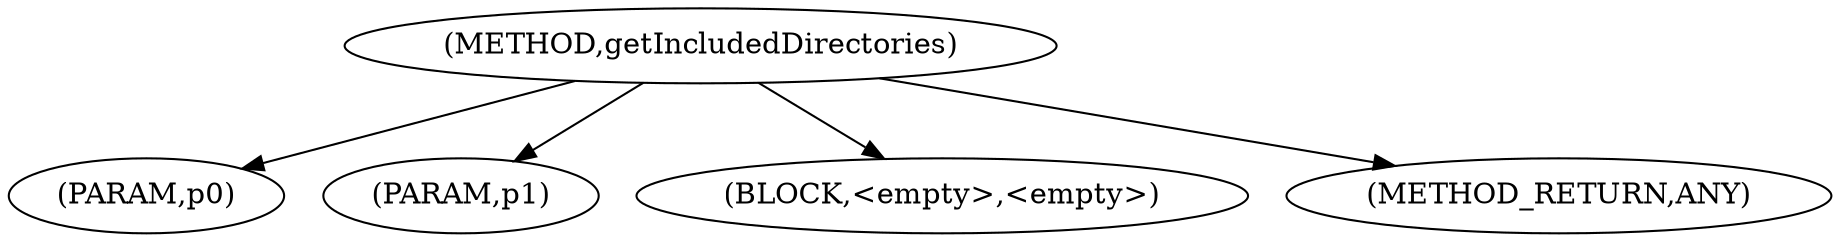 digraph "getIncludedDirectories" {  
"1931" [label = <(METHOD,getIncludedDirectories)> ]
"1932" [label = <(PARAM,p0)> ]
"1933" [label = <(PARAM,p1)> ]
"1934" [label = <(BLOCK,&lt;empty&gt;,&lt;empty&gt;)> ]
"1935" [label = <(METHOD_RETURN,ANY)> ]
  "1931" -> "1932" 
  "1931" -> "1933" 
  "1931" -> "1934" 
  "1931" -> "1935" 
}
